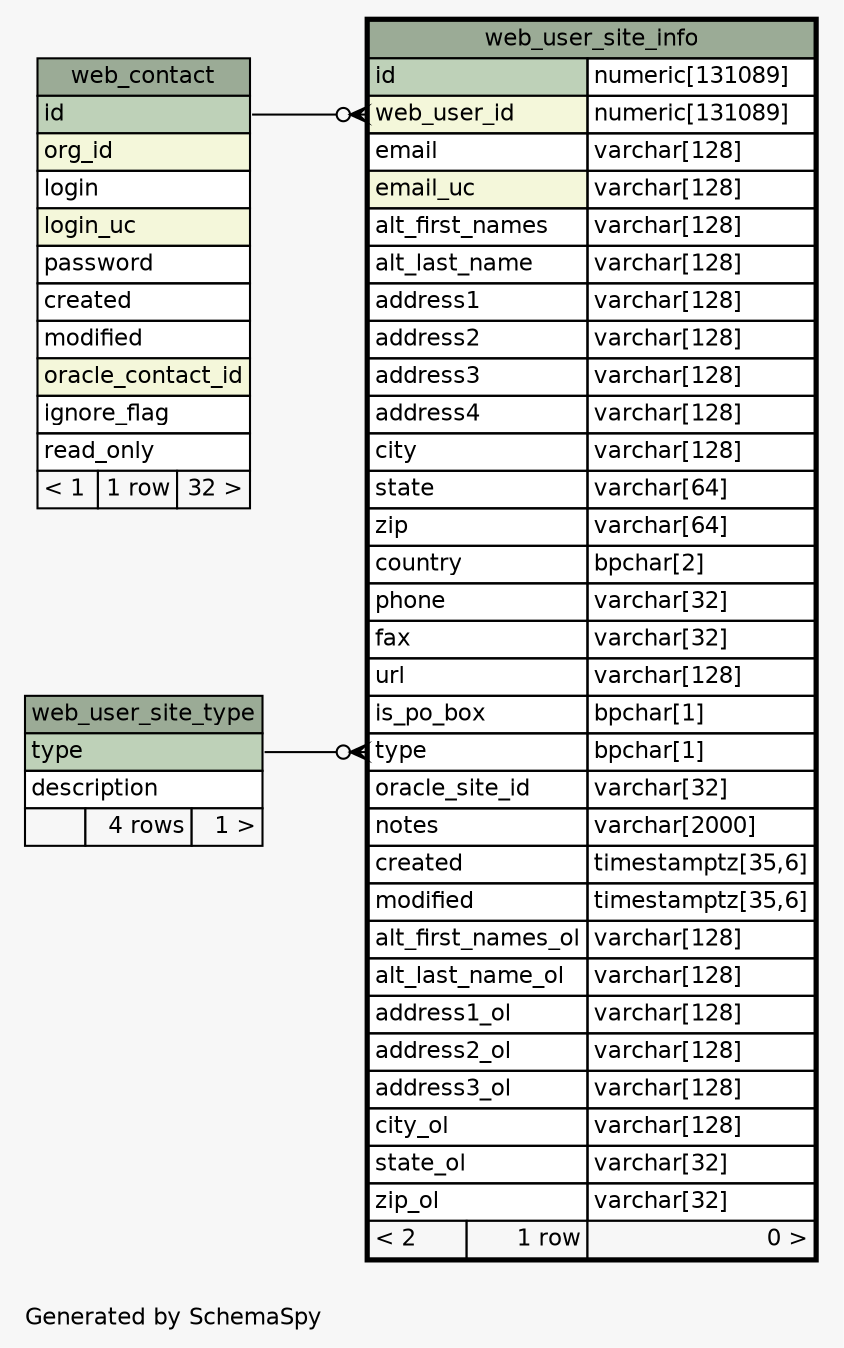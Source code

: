 // dot 2.26.0 on Linux 2.6.32-504.el6.x86_64
// SchemaSpy rev 590
digraph "oneDegreeRelationshipsDiagram" {
  graph [
    rankdir="RL"
    bgcolor="#f7f7f7"
    label="\nGenerated by SchemaSpy"
    labeljust="l"
    nodesep="0.18"
    ranksep="0.46"
    fontname="Helvetica"
    fontsize="11"
  ];
  node [
    fontname="Helvetica"
    fontsize="11"
    shape="plaintext"
  ];
  edge [
    arrowsize="0.8"
  ];
  "web_user_site_info":"type":w -> "web_user_site_type":"type":e [arrowhead=none dir=back arrowtail=crowodot];
  "web_user_site_info":"web_user_id":w -> "web_contact":"id":e [arrowhead=none dir=back arrowtail=crowodot];
  "web_contact" [
    label=<
    <TABLE BORDER="0" CELLBORDER="1" CELLSPACING="0" BGCOLOR="#ffffff">
      <TR><TD COLSPAN="3" BGCOLOR="#9bab96" ALIGN="CENTER">web_contact</TD></TR>
      <TR><TD PORT="id" COLSPAN="3" BGCOLOR="#bed1b8" ALIGN="LEFT">id</TD></TR>
      <TR><TD PORT="org_id" COLSPAN="3" BGCOLOR="#f4f7da" ALIGN="LEFT">org_id</TD></TR>
      <TR><TD PORT="login" COLSPAN="3" ALIGN="LEFT">login</TD></TR>
      <TR><TD PORT="login_uc" COLSPAN="3" BGCOLOR="#f4f7da" ALIGN="LEFT">login_uc</TD></TR>
      <TR><TD PORT="password" COLSPAN="3" ALIGN="LEFT">password</TD></TR>
      <TR><TD PORT="created" COLSPAN="3" ALIGN="LEFT">created</TD></TR>
      <TR><TD PORT="modified" COLSPAN="3" ALIGN="LEFT">modified</TD></TR>
      <TR><TD PORT="oracle_contact_id" COLSPAN="3" BGCOLOR="#f4f7da" ALIGN="LEFT">oracle_contact_id</TD></TR>
      <TR><TD PORT="ignore_flag" COLSPAN="3" ALIGN="LEFT">ignore_flag</TD></TR>
      <TR><TD PORT="read_only" COLSPAN="3" ALIGN="LEFT">read_only</TD></TR>
      <TR><TD ALIGN="LEFT" BGCOLOR="#f7f7f7">&lt; 1</TD><TD ALIGN="RIGHT" BGCOLOR="#f7f7f7">1 row</TD><TD ALIGN="RIGHT" BGCOLOR="#f7f7f7">32 &gt;</TD></TR>
    </TABLE>>
    URL="web_contact.html"
    tooltip="web_contact"
  ];
  "web_user_site_info" [
    label=<
    <TABLE BORDER="2" CELLBORDER="1" CELLSPACING="0" BGCOLOR="#ffffff">
      <TR><TD COLSPAN="3" BGCOLOR="#9bab96" ALIGN="CENTER">web_user_site_info</TD></TR>
      <TR><TD PORT="id" COLSPAN="2" BGCOLOR="#bed1b8" ALIGN="LEFT">id</TD><TD PORT="id.type" ALIGN="LEFT">numeric[131089]</TD></TR>
      <TR><TD PORT="web_user_id" COLSPAN="2" BGCOLOR="#f4f7da" ALIGN="LEFT">web_user_id</TD><TD PORT="web_user_id.type" ALIGN="LEFT">numeric[131089]</TD></TR>
      <TR><TD PORT="email" COLSPAN="2" ALIGN="LEFT">email</TD><TD PORT="email.type" ALIGN="LEFT">varchar[128]</TD></TR>
      <TR><TD PORT="email_uc" COLSPAN="2" BGCOLOR="#f4f7da" ALIGN="LEFT">email_uc</TD><TD PORT="email_uc.type" ALIGN="LEFT">varchar[128]</TD></TR>
      <TR><TD PORT="alt_first_names" COLSPAN="2" ALIGN="LEFT">alt_first_names</TD><TD PORT="alt_first_names.type" ALIGN="LEFT">varchar[128]</TD></TR>
      <TR><TD PORT="alt_last_name" COLSPAN="2" ALIGN="LEFT">alt_last_name</TD><TD PORT="alt_last_name.type" ALIGN="LEFT">varchar[128]</TD></TR>
      <TR><TD PORT="address1" COLSPAN="2" ALIGN="LEFT">address1</TD><TD PORT="address1.type" ALIGN="LEFT">varchar[128]</TD></TR>
      <TR><TD PORT="address2" COLSPAN="2" ALIGN="LEFT">address2</TD><TD PORT="address2.type" ALIGN="LEFT">varchar[128]</TD></TR>
      <TR><TD PORT="address3" COLSPAN="2" ALIGN="LEFT">address3</TD><TD PORT="address3.type" ALIGN="LEFT">varchar[128]</TD></TR>
      <TR><TD PORT="address4" COLSPAN="2" ALIGN="LEFT">address4</TD><TD PORT="address4.type" ALIGN="LEFT">varchar[128]</TD></TR>
      <TR><TD PORT="city" COLSPAN="2" ALIGN="LEFT">city</TD><TD PORT="city.type" ALIGN="LEFT">varchar[128]</TD></TR>
      <TR><TD PORT="state" COLSPAN="2" ALIGN="LEFT">state</TD><TD PORT="state.type" ALIGN="LEFT">varchar[64]</TD></TR>
      <TR><TD PORT="zip" COLSPAN="2" ALIGN="LEFT">zip</TD><TD PORT="zip.type" ALIGN="LEFT">varchar[64]</TD></TR>
      <TR><TD PORT="country" COLSPAN="2" ALIGN="LEFT">country</TD><TD PORT="country.type" ALIGN="LEFT">bpchar[2]</TD></TR>
      <TR><TD PORT="phone" COLSPAN="2" ALIGN="LEFT">phone</TD><TD PORT="phone.type" ALIGN="LEFT">varchar[32]</TD></TR>
      <TR><TD PORT="fax" COLSPAN="2" ALIGN="LEFT">fax</TD><TD PORT="fax.type" ALIGN="LEFT">varchar[32]</TD></TR>
      <TR><TD PORT="url" COLSPAN="2" ALIGN="LEFT">url</TD><TD PORT="url.type" ALIGN="LEFT">varchar[128]</TD></TR>
      <TR><TD PORT="is_po_box" COLSPAN="2" ALIGN="LEFT">is_po_box</TD><TD PORT="is_po_box.type" ALIGN="LEFT">bpchar[1]</TD></TR>
      <TR><TD PORT="type" COLSPAN="2" ALIGN="LEFT">type</TD><TD PORT="type.type" ALIGN="LEFT">bpchar[1]</TD></TR>
      <TR><TD PORT="oracle_site_id" COLSPAN="2" ALIGN="LEFT">oracle_site_id</TD><TD PORT="oracle_site_id.type" ALIGN="LEFT">varchar[32]</TD></TR>
      <TR><TD PORT="notes" COLSPAN="2" ALIGN="LEFT">notes</TD><TD PORT="notes.type" ALIGN="LEFT">varchar[2000]</TD></TR>
      <TR><TD PORT="created" COLSPAN="2" ALIGN="LEFT">created</TD><TD PORT="created.type" ALIGN="LEFT">timestamptz[35,6]</TD></TR>
      <TR><TD PORT="modified" COLSPAN="2" ALIGN="LEFT">modified</TD><TD PORT="modified.type" ALIGN="LEFT">timestamptz[35,6]</TD></TR>
      <TR><TD PORT="alt_first_names_ol" COLSPAN="2" ALIGN="LEFT">alt_first_names_ol</TD><TD PORT="alt_first_names_ol.type" ALIGN="LEFT">varchar[128]</TD></TR>
      <TR><TD PORT="alt_last_name_ol" COLSPAN="2" ALIGN="LEFT">alt_last_name_ol</TD><TD PORT="alt_last_name_ol.type" ALIGN="LEFT">varchar[128]</TD></TR>
      <TR><TD PORT="address1_ol" COLSPAN="2" ALIGN="LEFT">address1_ol</TD><TD PORT="address1_ol.type" ALIGN="LEFT">varchar[128]</TD></TR>
      <TR><TD PORT="address2_ol" COLSPAN="2" ALIGN="LEFT">address2_ol</TD><TD PORT="address2_ol.type" ALIGN="LEFT">varchar[128]</TD></TR>
      <TR><TD PORT="address3_ol" COLSPAN="2" ALIGN="LEFT">address3_ol</TD><TD PORT="address3_ol.type" ALIGN="LEFT">varchar[128]</TD></TR>
      <TR><TD PORT="city_ol" COLSPAN="2" ALIGN="LEFT">city_ol</TD><TD PORT="city_ol.type" ALIGN="LEFT">varchar[128]</TD></TR>
      <TR><TD PORT="state_ol" COLSPAN="2" ALIGN="LEFT">state_ol</TD><TD PORT="state_ol.type" ALIGN="LEFT">varchar[32]</TD></TR>
      <TR><TD PORT="zip_ol" COLSPAN="2" ALIGN="LEFT">zip_ol</TD><TD PORT="zip_ol.type" ALIGN="LEFT">varchar[32]</TD></TR>
      <TR><TD ALIGN="LEFT" BGCOLOR="#f7f7f7">&lt; 2</TD><TD ALIGN="RIGHT" BGCOLOR="#f7f7f7">1 row</TD><TD ALIGN="RIGHT" BGCOLOR="#f7f7f7">0 &gt;</TD></TR>
    </TABLE>>
    URL="web_user_site_info.html"
    tooltip="web_user_site_info"
  ];
  "web_user_site_type" [
    label=<
    <TABLE BORDER="0" CELLBORDER="1" CELLSPACING="0" BGCOLOR="#ffffff">
      <TR><TD COLSPAN="3" BGCOLOR="#9bab96" ALIGN="CENTER">web_user_site_type</TD></TR>
      <TR><TD PORT="type" COLSPAN="3" BGCOLOR="#bed1b8" ALIGN="LEFT">type</TD></TR>
      <TR><TD PORT="description" COLSPAN="3" ALIGN="LEFT">description</TD></TR>
      <TR><TD ALIGN="LEFT" BGCOLOR="#f7f7f7">  </TD><TD ALIGN="RIGHT" BGCOLOR="#f7f7f7">4 rows</TD><TD ALIGN="RIGHT" BGCOLOR="#f7f7f7">1 &gt;</TD></TR>
    </TABLE>>
    URL="web_user_site_type.html"
    tooltip="web_user_site_type"
  ];
}
